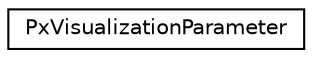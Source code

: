 digraph "Graphical Class Hierarchy"
{
  edge [fontname="Helvetica",fontsize="10",labelfontname="Helvetica",labelfontsize="10"];
  node [fontname="Helvetica",fontsize="10",shape=record];
  rankdir="LR";
  Node0 [label="PxVisualizationParameter",height=0.2,width=0.4,color="black", fillcolor="white", style="filled",URL="$structPxVisualizationParameter.html",tooltip="Debug visualization parameters. "];
}
